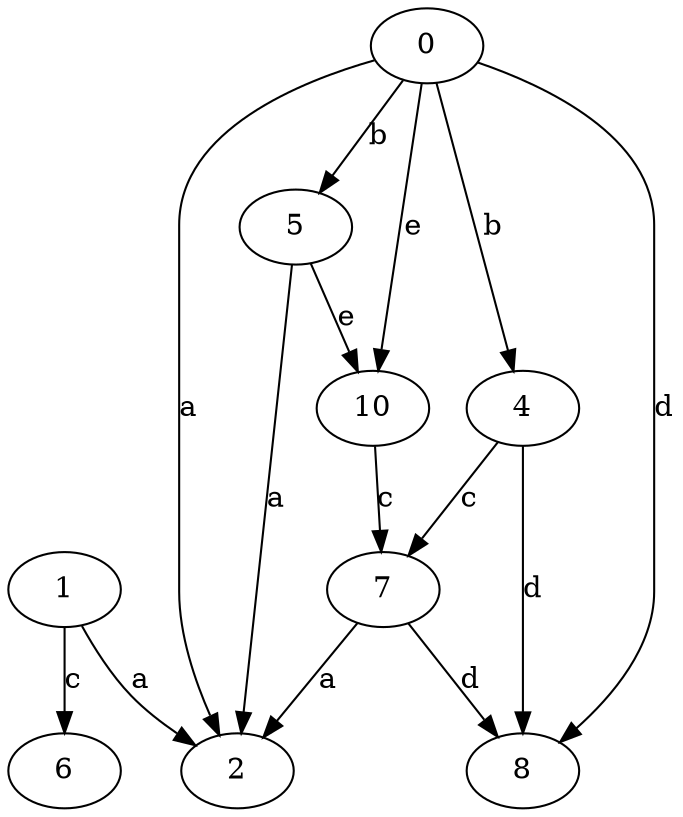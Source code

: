 strict digraph  {
2;
0;
1;
4;
5;
6;
7;
8;
10;
0 -> 2  [label=a];
0 -> 4  [label=b];
0 -> 5  [label=b];
0 -> 8  [label=d];
0 -> 10  [label=e];
1 -> 2  [label=a];
1 -> 6  [label=c];
4 -> 7  [label=c];
4 -> 8  [label=d];
5 -> 2  [label=a];
5 -> 10  [label=e];
7 -> 2  [label=a];
7 -> 8  [label=d];
10 -> 7  [label=c];
}
